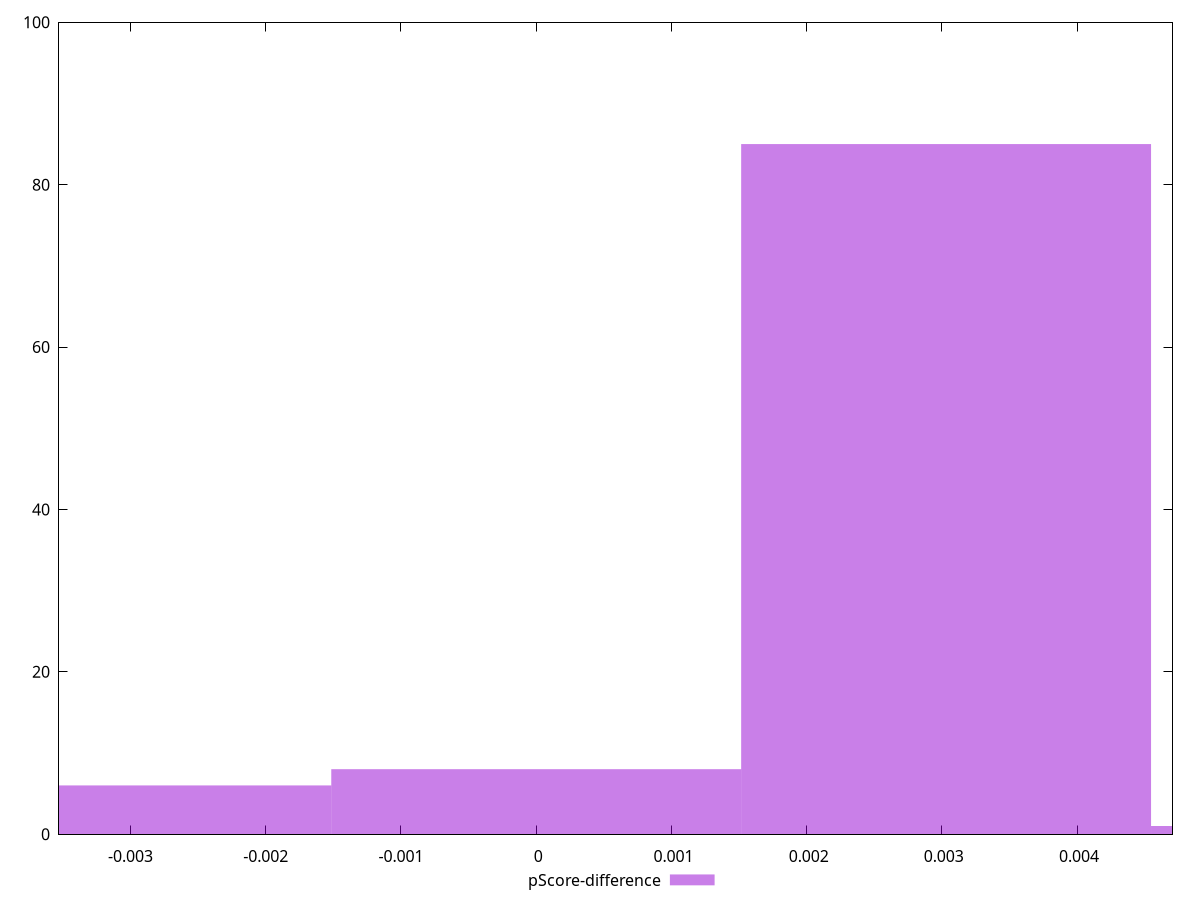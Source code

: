 reset

$pScoreDifference <<EOF
0 8
0.0030315010872493664 85
-0.0030315010872493664 6
0.006063002174498733 1
EOF

set key outside below
set boxwidth 0.0030315010872493664
set xrange [-0.003529411764705892:0.004705882352941171]
set yrange [0:100]
set trange [0:100]
set style fill transparent solid 0.5 noborder
set terminal svg size 640, 490 enhanced background rgb 'white'
set output "reprap/uses-webp-images/samples/pages/pScore-difference/histogram.svg"

plot $pScoreDifference title "pScore-difference" with boxes

reset

